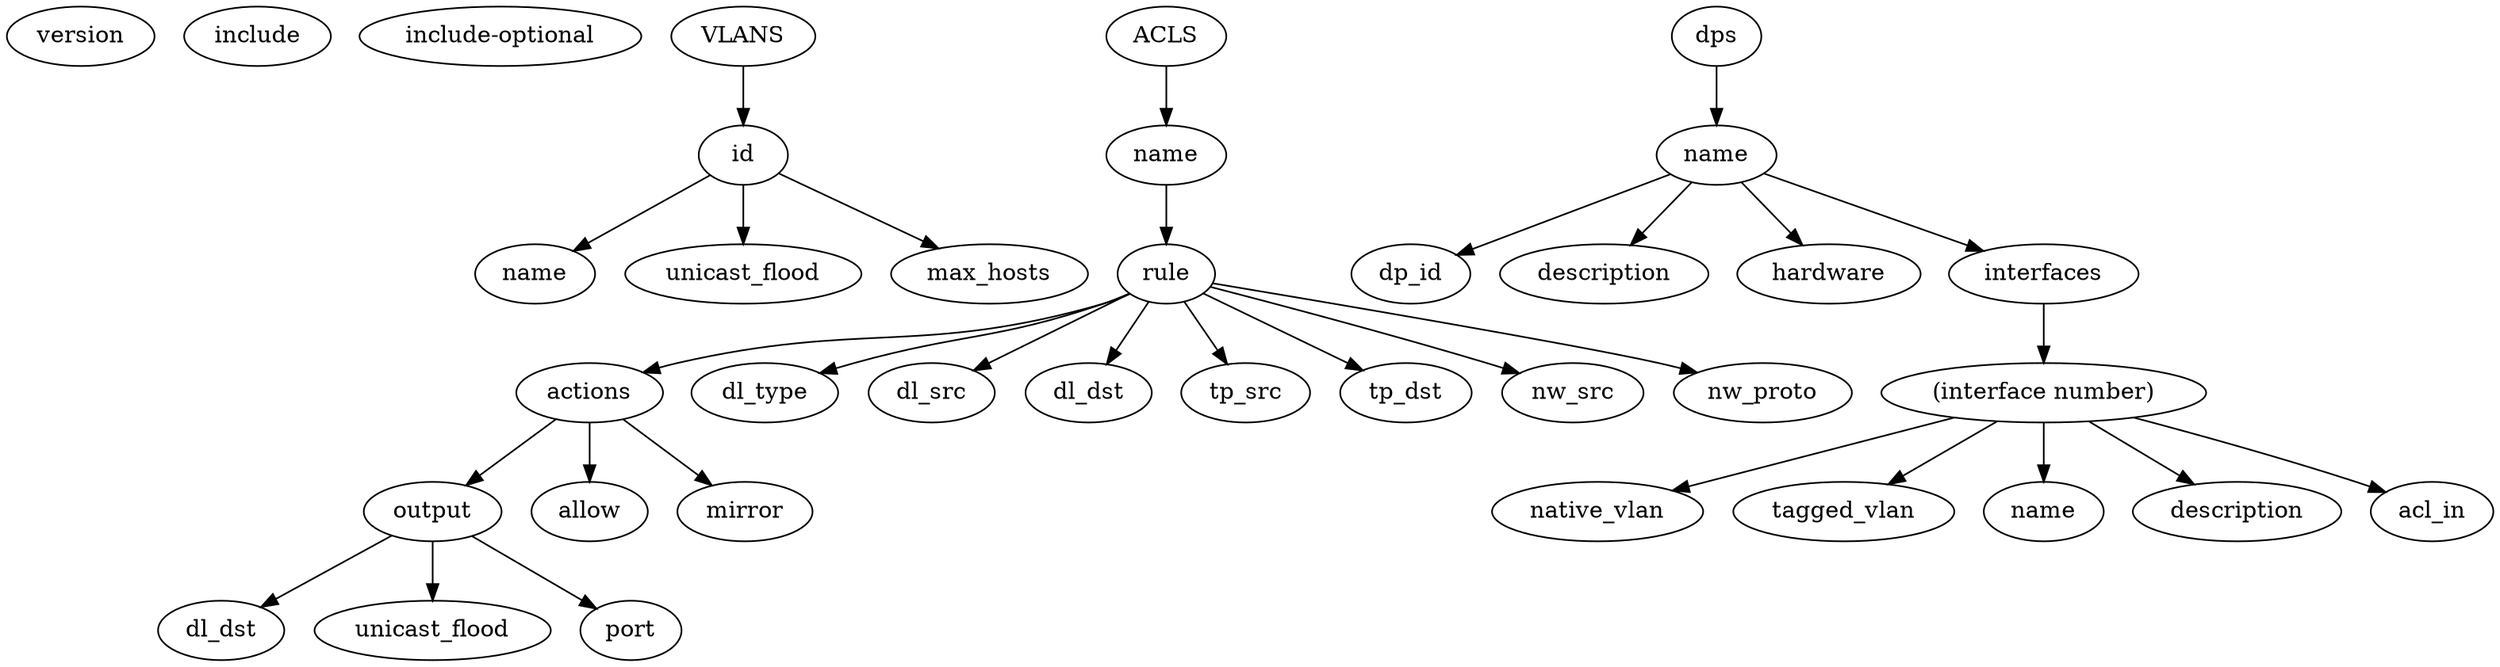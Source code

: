 digraph faucet {
  version;
  
  include;

  include_optional [label="include-optional"]
  include_optional;

  VLANS -> id;
  id_name [label = "name"]
  id -> id_name;
  id -> unicast_flood;
  id -> max_hosts;

  acls_name [label = "name"]
  ACLS -> acls_name -> rule -> actions;

  rule -> dl_type;
  rule -> dl_src;
  rule -> dl_dst;
  rule -> tp_src;
  rule -> tp_dst;
  rule -> nw_src;
  rule -> nw_proto;

  actions -> output;
  actions -> allow;
  actions -> mirror;

  action_out_dl_dst [label = "dl_dst"]
  output -> action_out_dl_dst;
  action_out_uni_flood [label = "unicast_flood"]
  output -> action_out_uni_flood;
  output -> port;

  dps_name [label = "name"]
  dps -> dps_name;

  dps_name -> dp_id;
  dps_name -> description;
  dps_name -> hardware;
  interface_number [label = "(interface number)"]
  dps_name -> interfaces -> interface_number;

  interface_number -> native_vlan;
  interface_number -> tagged_vlan;
  interface_number_name [label = "name"]
  interface_number -> interface_number_name;
  interface_number_description [label = "description"]
  interface_number -> interface_number_description;
  interface_number -> acl_in;

}
